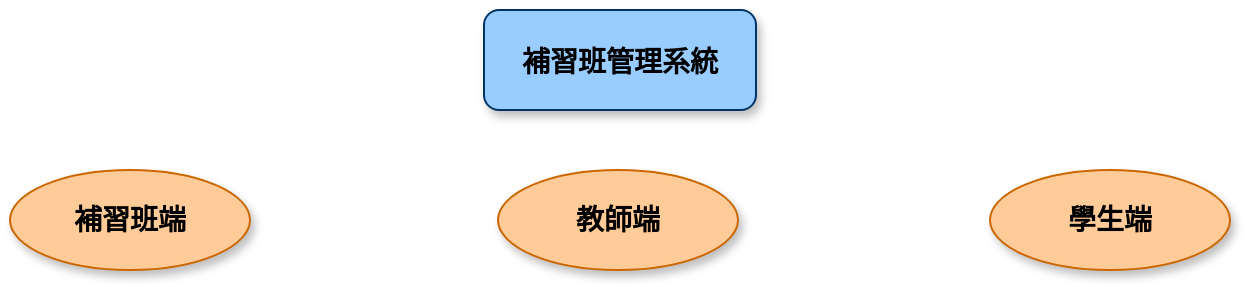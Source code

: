 <mxfile version="13.8.1" type="github">
  <diagram id="y-0cmg7VaYRoWeIbfK26" name="Page-1">
    <mxGraphModel dx="1016" dy="548" grid="1" gridSize="10" guides="1" tooltips="1" connect="1" arrows="1" fold="1" page="1" pageScale="1" pageWidth="827" pageHeight="1169" math="0" shadow="0">
      <root>
        <mxCell id="0" />
        <mxCell id="1" parent="0" />
        <mxCell id="uTZFLyO1zt8zuTEsig---3" value="&lt;b&gt;&lt;font style=&quot;font-size: 14px&quot;&gt;補習班管理系統&lt;/font&gt;&lt;/b&gt;" style="rounded=1;whiteSpace=wrap;html=1;fillColor=#99CCFF;shadow=1;strokeColor=#003366;fontSize=16;" vertex="1" parent="1">
          <mxGeometry x="346" y="40" width="136" height="50" as="geometry" />
        </mxCell>
        <mxCell id="uTZFLyO1zt8zuTEsig---4" value="&lt;font style=&quot;font-size: 14px&quot;&gt;&lt;b&gt;補習班端&lt;/b&gt;&lt;/font&gt;" style="ellipse;whiteSpace=wrap;html=1;shadow=1;strokeColor=#CC6600;fillColor=#FFCC99;" vertex="1" parent="1">
          <mxGeometry x="109" y="120" width="120" height="50" as="geometry" />
        </mxCell>
        <mxCell id="uTZFLyO1zt8zuTEsig---6" value="&lt;font style=&quot;font-size: 14px&quot;&gt;&lt;b&gt;學生端&lt;/b&gt;&lt;/font&gt;" style="ellipse;whiteSpace=wrap;html=1;shadow=1;strokeColor=#CC6600;fillColor=#FFCC99;" vertex="1" parent="1">
          <mxGeometry x="599" y="120" width="120" height="50" as="geometry" />
        </mxCell>
        <mxCell id="uTZFLyO1zt8zuTEsig---7" value="&lt;font style=&quot;font-size: 14px&quot;&gt;&lt;b&gt;教師端&lt;/b&gt;&lt;/font&gt;" style="ellipse;whiteSpace=wrap;html=1;shadow=1;strokeColor=#CC6600;fillColor=#FFCC99;" vertex="1" parent="1">
          <mxGeometry x="353" y="120" width="120" height="50" as="geometry" />
        </mxCell>
      </root>
    </mxGraphModel>
  </diagram>
</mxfile>
